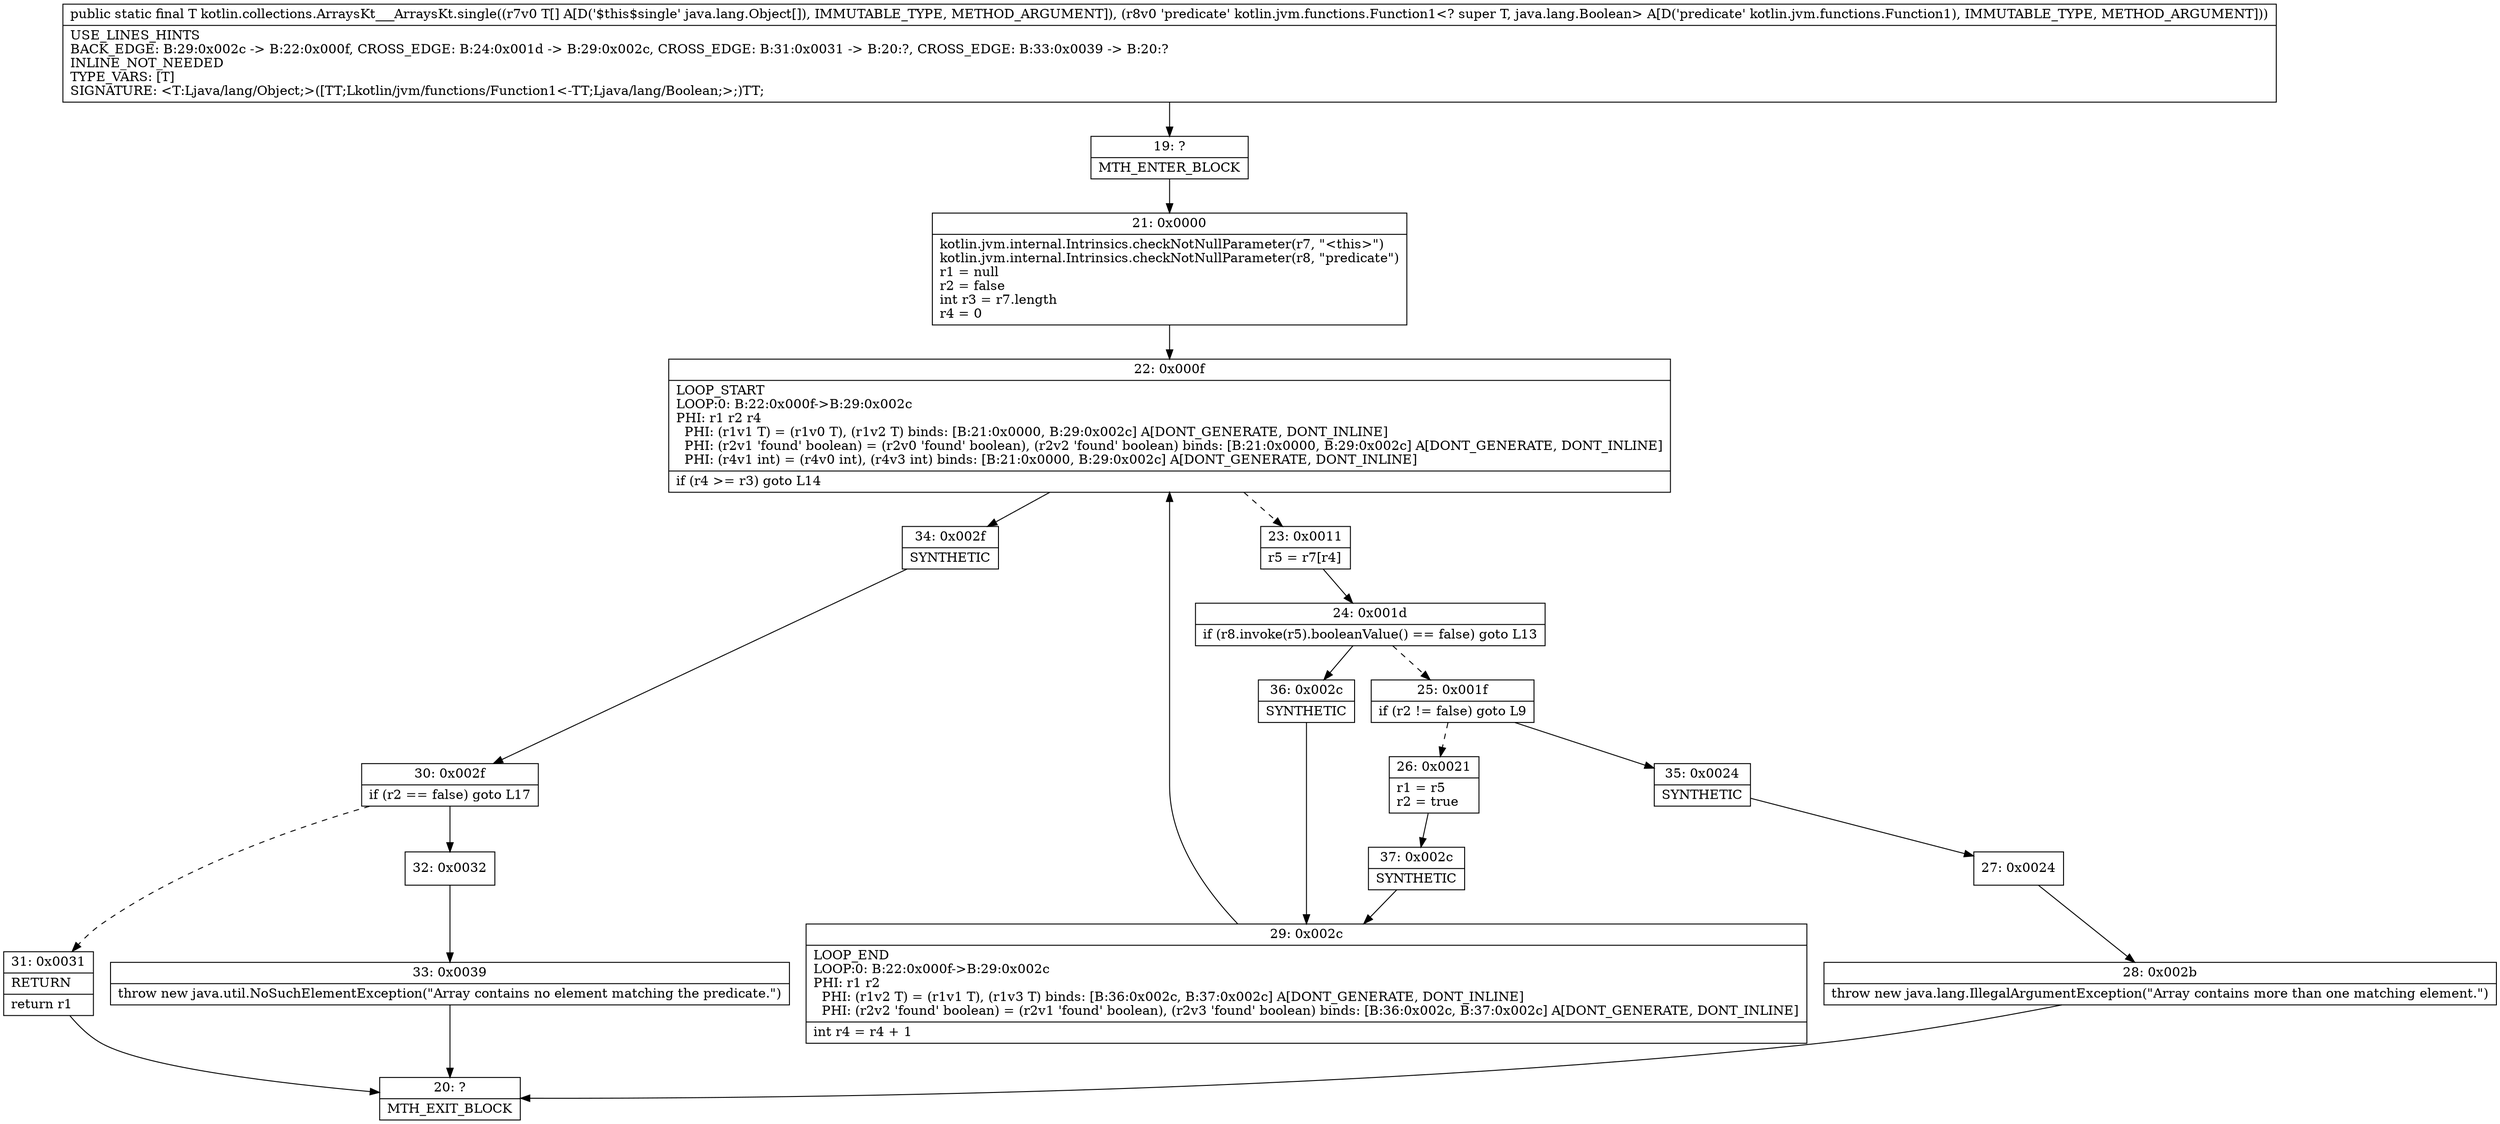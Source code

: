 digraph "CFG forkotlin.collections.ArraysKt___ArraysKt.single([Ljava\/lang\/Object;Lkotlin\/jvm\/functions\/Function1;)Ljava\/lang\/Object;" {
Node_19 [shape=record,label="{19\:\ ?|MTH_ENTER_BLOCK\l}"];
Node_21 [shape=record,label="{21\:\ 0x0000|kotlin.jvm.internal.Intrinsics.checkNotNullParameter(r7, \"\<this\>\")\lkotlin.jvm.internal.Intrinsics.checkNotNullParameter(r8, \"predicate\")\lr1 = null\lr2 = false\lint r3 = r7.length\lr4 = 0\l}"];
Node_22 [shape=record,label="{22\:\ 0x000f|LOOP_START\lLOOP:0: B:22:0x000f\-\>B:29:0x002c\lPHI: r1 r2 r4 \l  PHI: (r1v1 T) = (r1v0 T), (r1v2 T) binds: [B:21:0x0000, B:29:0x002c] A[DONT_GENERATE, DONT_INLINE]\l  PHI: (r2v1 'found' boolean) = (r2v0 'found' boolean), (r2v2 'found' boolean) binds: [B:21:0x0000, B:29:0x002c] A[DONT_GENERATE, DONT_INLINE]\l  PHI: (r4v1 int) = (r4v0 int), (r4v3 int) binds: [B:21:0x0000, B:29:0x002c] A[DONT_GENERATE, DONT_INLINE]\l|if (r4 \>= r3) goto L14\l}"];
Node_23 [shape=record,label="{23\:\ 0x0011|r5 = r7[r4]\l}"];
Node_24 [shape=record,label="{24\:\ 0x001d|if (r8.invoke(r5).booleanValue() == false) goto L13\l}"];
Node_25 [shape=record,label="{25\:\ 0x001f|if (r2 != false) goto L9\l}"];
Node_26 [shape=record,label="{26\:\ 0x0021|r1 = r5\lr2 = true\l}"];
Node_37 [shape=record,label="{37\:\ 0x002c|SYNTHETIC\l}"];
Node_29 [shape=record,label="{29\:\ 0x002c|LOOP_END\lLOOP:0: B:22:0x000f\-\>B:29:0x002c\lPHI: r1 r2 \l  PHI: (r1v2 T) = (r1v1 T), (r1v3 T) binds: [B:36:0x002c, B:37:0x002c] A[DONT_GENERATE, DONT_INLINE]\l  PHI: (r2v2 'found' boolean) = (r2v1 'found' boolean), (r2v3 'found' boolean) binds: [B:36:0x002c, B:37:0x002c] A[DONT_GENERATE, DONT_INLINE]\l|int r4 = r4 + 1\l}"];
Node_35 [shape=record,label="{35\:\ 0x0024|SYNTHETIC\l}"];
Node_27 [shape=record,label="{27\:\ 0x0024}"];
Node_28 [shape=record,label="{28\:\ 0x002b|throw new java.lang.IllegalArgumentException(\"Array contains more than one matching element.\")\l}"];
Node_20 [shape=record,label="{20\:\ ?|MTH_EXIT_BLOCK\l}"];
Node_36 [shape=record,label="{36\:\ 0x002c|SYNTHETIC\l}"];
Node_34 [shape=record,label="{34\:\ 0x002f|SYNTHETIC\l}"];
Node_30 [shape=record,label="{30\:\ 0x002f|if (r2 == false) goto L17\l}"];
Node_31 [shape=record,label="{31\:\ 0x0031|RETURN\l|return r1\l}"];
Node_32 [shape=record,label="{32\:\ 0x0032}"];
Node_33 [shape=record,label="{33\:\ 0x0039|throw new java.util.NoSuchElementException(\"Array contains no element matching the predicate.\")\l}"];
MethodNode[shape=record,label="{public static final T kotlin.collections.ArraysKt___ArraysKt.single((r7v0 T[] A[D('$this$single' java.lang.Object[]), IMMUTABLE_TYPE, METHOD_ARGUMENT]), (r8v0 'predicate' kotlin.jvm.functions.Function1\<? super T, java.lang.Boolean\> A[D('predicate' kotlin.jvm.functions.Function1), IMMUTABLE_TYPE, METHOD_ARGUMENT]))  | USE_LINES_HINTS\lBACK_EDGE: B:29:0x002c \-\> B:22:0x000f, CROSS_EDGE: B:24:0x001d \-\> B:29:0x002c, CROSS_EDGE: B:31:0x0031 \-\> B:20:?, CROSS_EDGE: B:33:0x0039 \-\> B:20:?\lINLINE_NOT_NEEDED\lTYPE_VARS: [T]\lSIGNATURE: \<T:Ljava\/lang\/Object;\>([TT;Lkotlin\/jvm\/functions\/Function1\<\-TT;Ljava\/lang\/Boolean;\>;)TT;\l}"];
MethodNode -> Node_19;Node_19 -> Node_21;
Node_21 -> Node_22;
Node_22 -> Node_23[style=dashed];
Node_22 -> Node_34;
Node_23 -> Node_24;
Node_24 -> Node_25[style=dashed];
Node_24 -> Node_36;
Node_25 -> Node_26[style=dashed];
Node_25 -> Node_35;
Node_26 -> Node_37;
Node_37 -> Node_29;
Node_29 -> Node_22;
Node_35 -> Node_27;
Node_27 -> Node_28;
Node_28 -> Node_20;
Node_36 -> Node_29;
Node_34 -> Node_30;
Node_30 -> Node_31[style=dashed];
Node_30 -> Node_32;
Node_31 -> Node_20;
Node_32 -> Node_33;
Node_33 -> Node_20;
}

